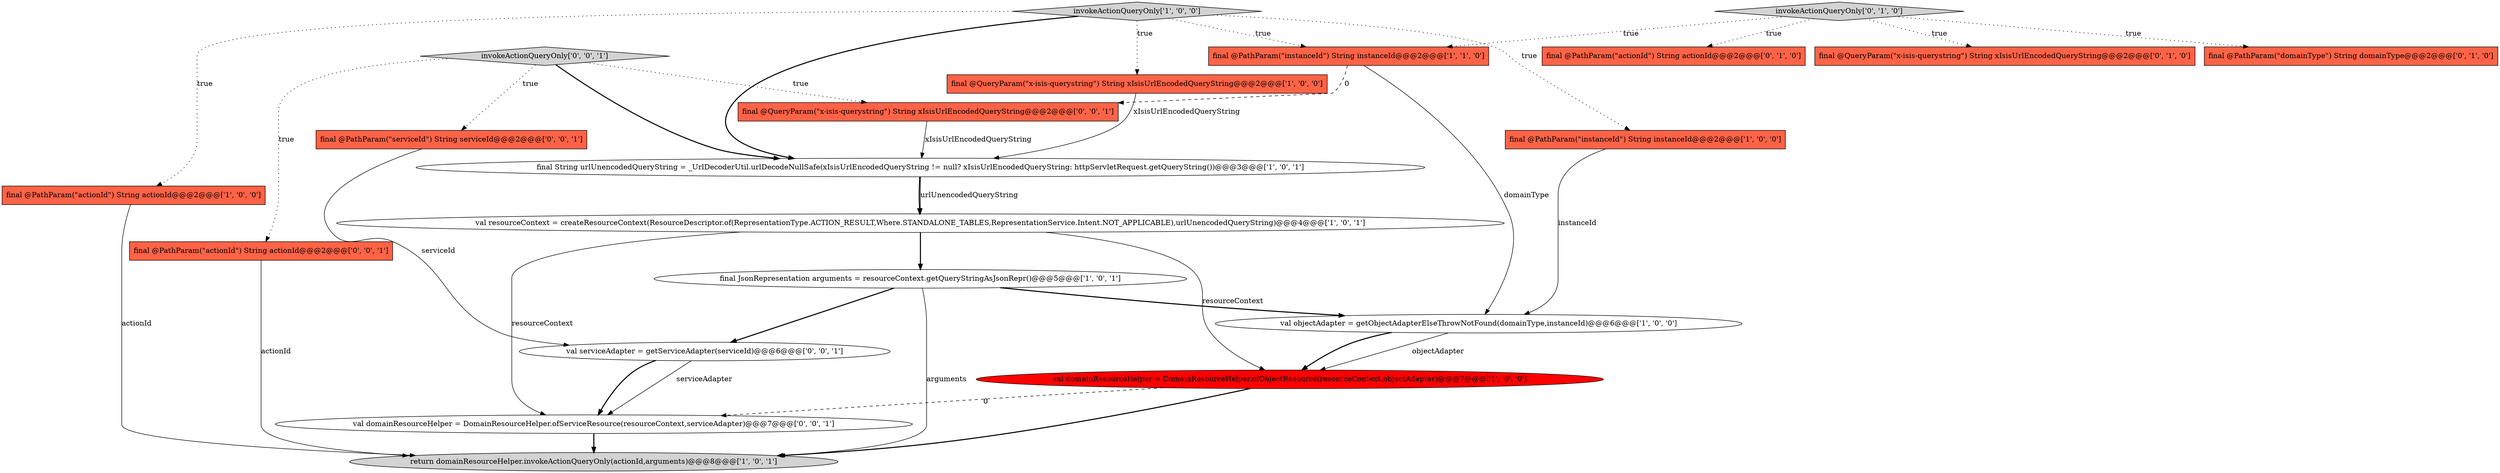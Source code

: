 digraph {
4 [style = filled, label = "val resourceContext = createResourceContext(ResourceDescriptor.of(RepresentationType.ACTION_RESULT,Where.STANDALONE_TABLES,RepresentationService.Intent.NOT_APPLICABLE),urlUnencodedQueryString)@@@4@@@['1', '0', '1']", fillcolor = white, shape = ellipse image = "AAA0AAABBB1BBB"];
3 [style = filled, label = "invokeActionQueryOnly['1', '0', '0']", fillcolor = lightgray, shape = diamond image = "AAA0AAABBB1BBB"];
1 [style = filled, label = "return domainResourceHelper.invokeActionQueryOnly(actionId,arguments)@@@8@@@['1', '0', '1']", fillcolor = lightgray, shape = ellipse image = "AAA0AAABBB1BBB"];
5 [style = filled, label = "final String urlUnencodedQueryString = _UrlDecoderUtil.urlDecodeNullSafe(xIsisUrlEncodedQueryString != null? xIsisUrlEncodedQueryString: httpServletRequest.getQueryString())@@@3@@@['1', '0', '1']", fillcolor = white, shape = ellipse image = "AAA0AAABBB1BBB"];
2 [style = filled, label = "final @QueryParam(\"x-isis-querystring\") String xIsisUrlEncodedQueryString@@@2@@@['1', '0', '0']", fillcolor = tomato, shape = box image = "AAA0AAABBB1BBB"];
10 [style = filled, label = "final @PathParam(\"instanceId\") String instanceId@@@2@@@['1', '1', '0']", fillcolor = tomato, shape = box image = "AAA0AAABBB1BBB"];
17 [style = filled, label = "final @PathParam(\"actionId\") String actionId@@@2@@@['0', '0', '1']", fillcolor = tomato, shape = box image = "AAA0AAABBB3BBB"];
12 [style = filled, label = "final @PathParam(\"actionId\") String actionId@@@2@@@['0', '1', '0']", fillcolor = tomato, shape = box image = "AAA0AAABBB2BBB"];
6 [style = filled, label = "val domainResourceHelper = DomainResourceHelper.ofObjectResource(resourceContext,objectAdapter)@@@7@@@['1', '0', '0']", fillcolor = red, shape = ellipse image = "AAA1AAABBB1BBB"];
16 [style = filled, label = "final @PathParam(\"serviceId\") String serviceId@@@2@@@['0', '0', '1']", fillcolor = tomato, shape = box image = "AAA0AAABBB3BBB"];
7 [style = filled, label = "val objectAdapter = getObjectAdapterElseThrowNotFound(domainType,instanceId)@@@6@@@['1', '0', '0']", fillcolor = white, shape = ellipse image = "AAA0AAABBB1BBB"];
15 [style = filled, label = "val domainResourceHelper = DomainResourceHelper.ofServiceResource(resourceContext,serviceAdapter)@@@7@@@['0', '0', '1']", fillcolor = white, shape = ellipse image = "AAA0AAABBB3BBB"];
18 [style = filled, label = "val serviceAdapter = getServiceAdapter(serviceId)@@@6@@@['0', '0', '1']", fillcolor = white, shape = ellipse image = "AAA0AAABBB3BBB"];
9 [style = filled, label = "final @PathParam(\"instanceId\") String instanceId@@@2@@@['1', '0', '0']", fillcolor = tomato, shape = box image = "AAA0AAABBB1BBB"];
13 [style = filled, label = "invokeActionQueryOnly['0', '1', '0']", fillcolor = lightgray, shape = diamond image = "AAA0AAABBB2BBB"];
14 [style = filled, label = "final @QueryParam(\"x-isis-querystring\") String xIsisUrlEncodedQueryString@@@2@@@['0', '1', '0']", fillcolor = tomato, shape = box image = "AAA0AAABBB2BBB"];
20 [style = filled, label = "invokeActionQueryOnly['0', '0', '1']", fillcolor = lightgray, shape = diamond image = "AAA0AAABBB3BBB"];
8 [style = filled, label = "final @PathParam(\"actionId\") String actionId@@@2@@@['1', '0', '0']", fillcolor = tomato, shape = box image = "AAA0AAABBB1BBB"];
11 [style = filled, label = "final @PathParam(\"domainType\") String domainType@@@2@@@['0', '1', '0']", fillcolor = tomato, shape = box image = "AAA0AAABBB2BBB"];
0 [style = filled, label = "final JsonRepresentation arguments = resourceContext.getQueryStringAsJsonRepr()@@@5@@@['1', '0', '1']", fillcolor = white, shape = ellipse image = "AAA0AAABBB1BBB"];
19 [style = filled, label = "final @QueryParam(\"x-isis-querystring\") String xIsisUrlEncodedQueryString@@@2@@@['0', '0', '1']", fillcolor = tomato, shape = box image = "AAA0AAABBB3BBB"];
13->12 [style = dotted, label="true"];
5->4 [style = solid, label="urlUnencodedQueryString"];
10->7 [style = solid, label="domainType"];
20->17 [style = dotted, label="true"];
10->19 [style = dashed, label="0"];
3->10 [style = dotted, label="true"];
18->15 [style = bold, label=""];
17->1 [style = solid, label="actionId"];
19->5 [style = solid, label="xIsisUrlEncodedQueryString"];
4->6 [style = solid, label="resourceContext"];
3->9 [style = dotted, label="true"];
13->10 [style = dotted, label="true"];
20->16 [style = dotted, label="true"];
4->0 [style = bold, label=""];
20->5 [style = bold, label=""];
0->7 [style = bold, label=""];
6->1 [style = bold, label=""];
3->5 [style = bold, label=""];
4->15 [style = solid, label="resourceContext"];
6->15 [style = dashed, label="0"];
8->1 [style = solid, label="actionId"];
7->6 [style = solid, label="objectAdapter"];
5->4 [style = bold, label=""];
2->5 [style = solid, label="xIsisUrlEncodedQueryString"];
7->6 [style = bold, label=""];
13->11 [style = dotted, label="true"];
0->18 [style = bold, label=""];
20->19 [style = dotted, label="true"];
0->1 [style = solid, label="arguments"];
18->15 [style = solid, label="serviceAdapter"];
9->7 [style = solid, label="instanceId"];
3->8 [style = dotted, label="true"];
13->14 [style = dotted, label="true"];
16->18 [style = solid, label="serviceId"];
3->2 [style = dotted, label="true"];
15->1 [style = bold, label=""];
}
